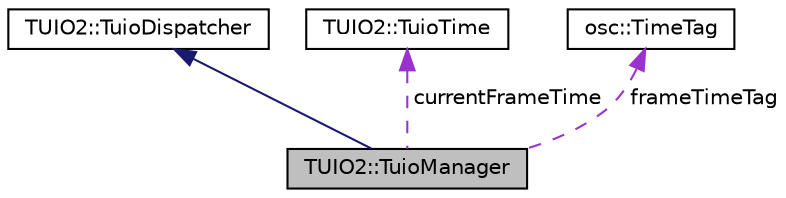 digraph "TUIO2::TuioManager"
{
 // LATEX_PDF_SIZE
  edge [fontname="Helvetica",fontsize="10",labelfontname="Helvetica",labelfontsize="10"];
  node [fontname="Helvetica",fontsize="10",shape=record];
  Node1 [label="TUIO2::TuioManager",height=0.2,width=0.4,color="black", fillcolor="grey75", style="filled", fontcolor="black",tooltip=" "];
  Node2 -> Node1 [dir="back",color="midnightblue",fontsize="10",style="solid",fontname="Helvetica"];
  Node2 [label="TUIO2::TuioDispatcher",height=0.2,width=0.4,color="black", fillcolor="white", style="filled",URL="$classTUIO2_1_1TuioDispatcher.html",tooltip=" "];
  Node3 -> Node1 [dir="back",color="darkorchid3",fontsize="10",style="dashed",label=" currentFrameTime" ,fontname="Helvetica"];
  Node3 [label="TUIO2::TuioTime",height=0.2,width=0.4,color="black", fillcolor="white", style="filled",URL="$classTUIO2_1_1TuioTime.html",tooltip=" "];
  Node4 -> Node1 [dir="back",color="darkorchid3",fontsize="10",style="dashed",label=" frameTimeTag" ,fontname="Helvetica"];
  Node4 [label="osc::TimeTag",height=0.2,width=0.4,color="black", fillcolor="white", style="filled",URL="$structosc_1_1TimeTag.html",tooltip=" "];
}
